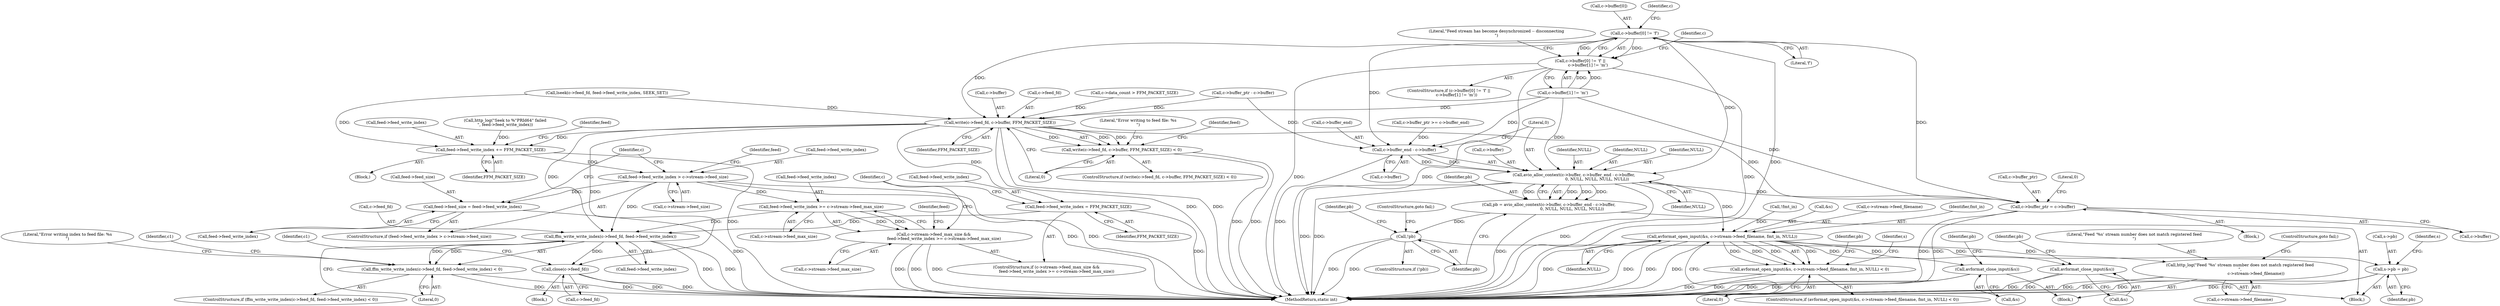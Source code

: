 digraph "0_FFmpeg_a5d25faa3f4b18dac737fdb35d0dd68eb0dc2156@array" {
"1000335" [label="(Call,c->buffer[0] != 'f')"];
"1000334" [label="(Call,c->buffer[0] != 'f' ||\n            c->buffer[1] != 'm')"];
"1000394" [label="(Call,write(c->feed_fd, c->buffer, FFM_PACKET_SIZE))"];
"1000393" [label="(Call,write(c->feed_fd, c->buffer, FFM_PACKET_SIZE) < 0)"];
"1000409" [label="(Call,feed->feed_write_index += FFM_PACKET_SIZE)"];
"1000415" [label="(Call,feed->feed_write_index > c->stream->feed_size)"];
"1000424" [label="(Call,feed->feed_size = feed->feed_write_index)"];
"1000438" [label="(Call,feed->feed_write_index >= c->stream->feed_max_size)"];
"1000432" [label="(Call,c->stream->feed_max_size &&\n                feed->feed_write_index >= c->stream->feed_max_size)"];
"1000454" [label="(Call,ffm_write_write_index(c->feed_fd, feed->feed_write_index))"];
"1000453" [label="(Call,ffm_write_write_index(c->feed_fd, feed->feed_write_index) < 0)"];
"1000665" [label="(Call,close(c->feed_fd))"];
"1000447" [label="(Call,feed->feed_write_index = FFM_PACKET_SIZE)"];
"1000648" [label="(Call,c->buffer_ptr = c->buffer)"];
"1000529" [label="(Call,avio_alloc_context(c->buffer, c->buffer_end - c->buffer,\n                                    0, NULL, NULL, NULL, NULL))"];
"1000527" [label="(Call,pb = avio_alloc_context(c->buffer, c->buffer_end - c->buffer,\n                                    0, NULL, NULL, NULL, NULL))"];
"1000546" [label="(Call,!pb)"];
"1000554" [label="(Call,s->pb = pb)"];
"1000561" [label="(Call,avformat_open_input(&s, c->stream->feed_filename, fmt_in, NULL))"];
"1000560" [label="(Call,avformat_open_input(&s, c->stream->feed_filename, fmt_in, NULL) < 0)"];
"1000586" [label="(Call,avformat_close_input(&s))"];
"1000592" [label="(Call,http_log(\"Feed '%s' stream number does not match registered feed\n\",\n                         c->stream->feed_filename))"];
"1000642" [label="(Call,avformat_close_input(&s))"];
"1000533" [label="(Call,c->buffer_end - c->buffer)"];
"1000643" [label="(Call,&s)"];
"1000559" [label="(ControlStructure,if (avformat_open_input(&s, c->stream->feed_filename, fmt_in, NULL) < 0))"];
"1000571" [label="(Literal,0)"];
"1000563" [label="(Identifier,s)"];
"1000377" [label="(Call,lseek(c->feed_fd, feed->feed_write_index, SEEK_SET))"];
"1000438" [label="(Call,feed->feed_write_index >= c->stream->feed_max_size)"];
"1000591" [label="(Identifier,pb)"];
"1000545" [label="(ControlStructure,if (!pb))"];
"1000356" [label="(Identifier,c)"];
"1000649" [label="(Call,c->buffer_ptr)"];
"1000555" [label="(Call,s->pb)"];
"1000424" [label="(Call,feed->feed_size = feed->feed_write_index)"];
"1000374" [label="(Block,)"];
"1000524" [label="(Call,!fmt_in)"];
"1000351" [label="(Literal,\"Feed stream has become desynchronized -- disconnecting\n\")"];
"1000428" [label="(Call,feed->feed_write_index)"];
"1000442" [label="(Call,c->stream->feed_max_size)"];
"1000398" [label="(Call,c->buffer)"];
"1000561" [label="(Call,avformat_open_input(&s, c->stream->feed_filename, fmt_in, NULL))"];
"1000648" [label="(Call,c->buffer_ptr = c->buffer)"];
"1000415" [label="(Call,feed->feed_write_index > c->stream->feed_size)"];
"1000410" [label="(Call,feed->feed_write_index)"];
"1000533" [label="(Call,c->buffer_end - c->buffer)"];
"1000558" [label="(Identifier,pb)"];
"1000593" [label="(Literal,\"Feed '%s' stream number does not match registered feed\n\")"];
"1000456" [label="(Identifier,c)"];
"1000540" [label="(Literal,0)"];
"1000671" [label="(Identifier,c1)"];
"1000414" [label="(ControlStructure,if (feed->feed_write_index > c->stream->feed_size))"];
"1000395" [label="(Call,c->feed_fd)"];
"1000547" [label="(Identifier,pb)"];
"1000642" [label="(Call,avformat_close_input(&s))"];
"1000464" [label="(Literal,\"Error writing index to feed file: %s\n\")"];
"1000401" [label="(Identifier,FFM_PACKET_SIZE)"];
"1000575" [label="(Identifier,pb)"];
"1000394" [label="(Call,write(c->feed_fd, c->buffer, FFM_PACKET_SIZE))"];
"1000551" [label="(Identifier,pb)"];
"1000451" [label="(Identifier,FFM_PACKET_SIZE)"];
"1000546" [label="(Call,!pb)"];
"1000405" [label="(Literal,\"Error writing to feed file: %s\n\")"];
"1000527" [label="(Call,pb = avio_alloc_context(c->buffer, c->buffer_end - c->buffer,\n                                    0, NULL, NULL, NULL, NULL))"];
"1000361" [label="(Block,)"];
"1000585" [label="(Block,)"];
"1000433" [label="(Call,c->stream->feed_max_size)"];
"1000336" [label="(Call,c->buffer[0])"];
"1000452" [label="(ControlStructure,if (ffm_write_write_index(c->feed_fd, feed->feed_write_index) < 0))"];
"1000548" [label="(ControlStructure,goto fail;)"];
"1000431" [label="(ControlStructure,if (c->stream->feed_max_size &&\n                feed->feed_write_index >= c->stream->feed_max_size))"];
"1000425" [label="(Call,feed->feed_size)"];
"1000652" [label="(Call,c->buffer)"];
"1000402" [label="(Literal,0)"];
"1000411" [label="(Identifier,feed)"];
"1000454" [label="(Call,ffm_write_write_index(c->feed_fd, feed->feed_write_index))"];
"1000426" [label="(Identifier,feed)"];
"1000354" [label="(Call,c->buffer_ptr >= c->buffer_end)"];
"1000560" [label="(Call,avformat_open_input(&s, c->stream->feed_filename, fmt_in, NULL) < 0)"];
"1000335" [label="(Call,c->buffer[0] != 'f')"];
"1000416" [label="(Call,feed->feed_write_index)"];
"1000369" [label="(Call,c->data_count > FFM_PACKET_SIZE)"];
"1000665" [label="(Call,close(c->feed_fd))"];
"1000544" [label="(Identifier,NULL)"];
"1000562" [label="(Call,&s)"];
"1000449" [label="(Identifier,feed)"];
"1000342" [label="(Call,c->buffer[1] != 'm')"];
"1000537" [label="(Call,c->buffer)"];
"1000656" [label="(Literal,0)"];
"1000419" [label="(Call,c->stream->feed_size)"];
"1000461" [label="(Literal,0)"];
"1000341" [label="(Literal,'f')"];
"1000119" [label="(Block,)"];
"1000503" [label="(Block,)"];
"1000543" [label="(Identifier,NULL)"];
"1000647" [label="(Identifier,pb)"];
"1000393" [label="(Call,write(c->feed_fd, c->buffer, FFM_PACKET_SIZE) < 0)"];
"1000528" [label="(Identifier,pb)"];
"1000439" [label="(Call,feed->feed_write_index)"];
"1000586" [label="(Call,avformat_close_input(&s))"];
"1000554" [label="(Call,s->pb = pb)"];
"1000542" [label="(Identifier,NULL)"];
"1000564" [label="(Call,c->stream->feed_filename)"];
"1000453" [label="(Call,ffm_write_write_index(c->feed_fd, feed->feed_write_index) < 0)"];
"1000592" [label="(Call,http_log(\"Feed '%s' stream number does not match registered feed\n\",\n                         c->stream->feed_filename))"];
"1000319" [label="(Call,c->buffer_ptr - c->buffer)"];
"1000387" [label="(Call,http_log(\"Seek to %\"PRId64\" failed\n\", feed->feed_write_index))"];
"1000413" [label="(Identifier,FFM_PACKET_SIZE)"];
"1000435" [label="(Identifier,c)"];
"1000541" [label="(Identifier,NULL)"];
"1000458" [label="(Call,feed->feed_write_index)"];
"1000448" [label="(Call,feed->feed_write_index)"];
"1000534" [label="(Call,c->buffer_end)"];
"1000580" [label="(Identifier,s)"];
"1000455" [label="(Call,c->feed_fd)"];
"1000594" [label="(Call,c->stream->feed_filename)"];
"1000417" [label="(Identifier,feed)"];
"1000432" [label="(Call,c->stream->feed_max_size &&\n                feed->feed_write_index >= c->stream->feed_max_size)"];
"1000530" [label="(Call,c->buffer)"];
"1000334" [label="(Call,c->buffer[0] != 'f' ||\n            c->buffer[1] != 'm')"];
"1000447" [label="(Call,feed->feed_write_index = FFM_PACKET_SIZE)"];
"1000333" [label="(ControlStructure,if (c->buffer[0] != 'f' ||\n            c->buffer[1] != 'm'))"];
"1000587" [label="(Call,&s)"];
"1000570" [label="(Identifier,NULL)"];
"1000666" [label="(Call,c->feed_fd)"];
"1000706" [label="(MethodReturn,static int)"];
"1000392" [label="(ControlStructure,if (write(c->feed_fd, c->buffer, FFM_PACKET_SIZE) < 0))"];
"1000599" [label="(ControlStructure,goto fail;)"];
"1000569" [label="(Identifier,fmt_in)"];
"1000529" [label="(Call,avio_alloc_context(c->buffer, c->buffer_end - c->buffer,\n                                    0, NULL, NULL, NULL, NULL))"];
"1000470" [label="(Identifier,c1)"];
"1000345" [label="(Identifier,c)"];
"1000409" [label="(Call,feed->feed_write_index += FFM_PACKET_SIZE)"];
"1000335" -> "1000334"  [label="AST: "];
"1000335" -> "1000341"  [label="CFG: "];
"1000336" -> "1000335"  [label="AST: "];
"1000341" -> "1000335"  [label="AST: "];
"1000345" -> "1000335"  [label="CFG: "];
"1000334" -> "1000335"  [label="CFG: "];
"1000335" -> "1000706"  [label="DDG: "];
"1000335" -> "1000334"  [label="DDG: "];
"1000335" -> "1000334"  [label="DDG: "];
"1000335" -> "1000394"  [label="DDG: "];
"1000335" -> "1000529"  [label="DDG: "];
"1000335" -> "1000533"  [label="DDG: "];
"1000335" -> "1000648"  [label="DDG: "];
"1000334" -> "1000333"  [label="AST: "];
"1000334" -> "1000342"  [label="CFG: "];
"1000342" -> "1000334"  [label="AST: "];
"1000351" -> "1000334"  [label="CFG: "];
"1000356" -> "1000334"  [label="CFG: "];
"1000334" -> "1000706"  [label="DDG: "];
"1000334" -> "1000706"  [label="DDG: "];
"1000334" -> "1000706"  [label="DDG: "];
"1000342" -> "1000334"  [label="DDG: "];
"1000342" -> "1000334"  [label="DDG: "];
"1000394" -> "1000393"  [label="AST: "];
"1000394" -> "1000401"  [label="CFG: "];
"1000395" -> "1000394"  [label="AST: "];
"1000398" -> "1000394"  [label="AST: "];
"1000401" -> "1000394"  [label="AST: "];
"1000402" -> "1000394"  [label="CFG: "];
"1000394" -> "1000706"  [label="DDG: "];
"1000394" -> "1000706"  [label="DDG: "];
"1000394" -> "1000393"  [label="DDG: "];
"1000394" -> "1000393"  [label="DDG: "];
"1000394" -> "1000393"  [label="DDG: "];
"1000377" -> "1000394"  [label="DDG: "];
"1000342" -> "1000394"  [label="DDG: "];
"1000319" -> "1000394"  [label="DDG: "];
"1000369" -> "1000394"  [label="DDG: "];
"1000394" -> "1000409"  [label="DDG: "];
"1000394" -> "1000447"  [label="DDG: "];
"1000394" -> "1000454"  [label="DDG: "];
"1000394" -> "1000648"  [label="DDG: "];
"1000394" -> "1000665"  [label="DDG: "];
"1000393" -> "1000392"  [label="AST: "];
"1000393" -> "1000402"  [label="CFG: "];
"1000402" -> "1000393"  [label="AST: "];
"1000405" -> "1000393"  [label="CFG: "];
"1000411" -> "1000393"  [label="CFG: "];
"1000393" -> "1000706"  [label="DDG: "];
"1000393" -> "1000706"  [label="DDG: "];
"1000409" -> "1000374"  [label="AST: "];
"1000409" -> "1000413"  [label="CFG: "];
"1000410" -> "1000409"  [label="AST: "];
"1000413" -> "1000409"  [label="AST: "];
"1000417" -> "1000409"  [label="CFG: "];
"1000409" -> "1000706"  [label="DDG: "];
"1000387" -> "1000409"  [label="DDG: "];
"1000377" -> "1000409"  [label="DDG: "];
"1000409" -> "1000415"  [label="DDG: "];
"1000415" -> "1000414"  [label="AST: "];
"1000415" -> "1000419"  [label="CFG: "];
"1000416" -> "1000415"  [label="AST: "];
"1000419" -> "1000415"  [label="AST: "];
"1000426" -> "1000415"  [label="CFG: "];
"1000435" -> "1000415"  [label="CFG: "];
"1000415" -> "1000706"  [label="DDG: "];
"1000415" -> "1000706"  [label="DDG: "];
"1000415" -> "1000424"  [label="DDG: "];
"1000415" -> "1000438"  [label="DDG: "];
"1000415" -> "1000454"  [label="DDG: "];
"1000424" -> "1000414"  [label="AST: "];
"1000424" -> "1000428"  [label="CFG: "];
"1000425" -> "1000424"  [label="AST: "];
"1000428" -> "1000424"  [label="AST: "];
"1000435" -> "1000424"  [label="CFG: "];
"1000424" -> "1000706"  [label="DDG: "];
"1000438" -> "1000432"  [label="AST: "];
"1000438" -> "1000442"  [label="CFG: "];
"1000439" -> "1000438"  [label="AST: "];
"1000442" -> "1000438"  [label="AST: "];
"1000432" -> "1000438"  [label="CFG: "];
"1000438" -> "1000432"  [label="DDG: "];
"1000438" -> "1000432"  [label="DDG: "];
"1000438" -> "1000454"  [label="DDG: "];
"1000432" -> "1000431"  [label="AST: "];
"1000432" -> "1000433"  [label="CFG: "];
"1000433" -> "1000432"  [label="AST: "];
"1000449" -> "1000432"  [label="CFG: "];
"1000456" -> "1000432"  [label="CFG: "];
"1000432" -> "1000706"  [label="DDG: "];
"1000432" -> "1000706"  [label="DDG: "];
"1000432" -> "1000706"  [label="DDG: "];
"1000454" -> "1000453"  [label="AST: "];
"1000454" -> "1000458"  [label="CFG: "];
"1000455" -> "1000454"  [label="AST: "];
"1000458" -> "1000454"  [label="AST: "];
"1000461" -> "1000454"  [label="CFG: "];
"1000454" -> "1000706"  [label="DDG: "];
"1000454" -> "1000706"  [label="DDG: "];
"1000454" -> "1000453"  [label="DDG: "];
"1000454" -> "1000453"  [label="DDG: "];
"1000447" -> "1000454"  [label="DDG: "];
"1000454" -> "1000665"  [label="DDG: "];
"1000453" -> "1000452"  [label="AST: "];
"1000453" -> "1000461"  [label="CFG: "];
"1000461" -> "1000453"  [label="AST: "];
"1000464" -> "1000453"  [label="CFG: "];
"1000470" -> "1000453"  [label="CFG: "];
"1000453" -> "1000706"  [label="DDG: "];
"1000453" -> "1000706"  [label="DDG: "];
"1000665" -> "1000119"  [label="AST: "];
"1000665" -> "1000666"  [label="CFG: "];
"1000666" -> "1000665"  [label="AST: "];
"1000671" -> "1000665"  [label="CFG: "];
"1000665" -> "1000706"  [label="DDG: "];
"1000665" -> "1000706"  [label="DDG: "];
"1000447" -> "1000431"  [label="AST: "];
"1000447" -> "1000451"  [label="CFG: "];
"1000448" -> "1000447"  [label="AST: "];
"1000451" -> "1000447"  [label="AST: "];
"1000456" -> "1000447"  [label="CFG: "];
"1000447" -> "1000706"  [label="DDG: "];
"1000648" -> "1000361"  [label="AST: "];
"1000648" -> "1000652"  [label="CFG: "];
"1000649" -> "1000648"  [label="AST: "];
"1000652" -> "1000648"  [label="AST: "];
"1000656" -> "1000648"  [label="CFG: "];
"1000648" -> "1000706"  [label="DDG: "];
"1000648" -> "1000706"  [label="DDG: "];
"1000342" -> "1000648"  [label="DDG: "];
"1000529" -> "1000648"  [label="DDG: "];
"1000529" -> "1000527"  [label="AST: "];
"1000529" -> "1000544"  [label="CFG: "];
"1000530" -> "1000529"  [label="AST: "];
"1000533" -> "1000529"  [label="AST: "];
"1000540" -> "1000529"  [label="AST: "];
"1000541" -> "1000529"  [label="AST: "];
"1000542" -> "1000529"  [label="AST: "];
"1000543" -> "1000529"  [label="AST: "];
"1000544" -> "1000529"  [label="AST: "];
"1000527" -> "1000529"  [label="CFG: "];
"1000529" -> "1000706"  [label="DDG: "];
"1000529" -> "1000706"  [label="DDG: "];
"1000529" -> "1000706"  [label="DDG: "];
"1000529" -> "1000527"  [label="DDG: "];
"1000529" -> "1000527"  [label="DDG: "];
"1000529" -> "1000527"  [label="DDG: "];
"1000529" -> "1000527"  [label="DDG: "];
"1000342" -> "1000529"  [label="DDG: "];
"1000533" -> "1000529"  [label="DDG: "];
"1000533" -> "1000529"  [label="DDG: "];
"1000529" -> "1000561"  [label="DDG: "];
"1000527" -> "1000503"  [label="AST: "];
"1000528" -> "1000527"  [label="AST: "];
"1000547" -> "1000527"  [label="CFG: "];
"1000527" -> "1000706"  [label="DDG: "];
"1000527" -> "1000546"  [label="DDG: "];
"1000546" -> "1000545"  [label="AST: "];
"1000546" -> "1000547"  [label="CFG: "];
"1000547" -> "1000546"  [label="AST: "];
"1000548" -> "1000546"  [label="CFG: "];
"1000551" -> "1000546"  [label="CFG: "];
"1000546" -> "1000706"  [label="DDG: "];
"1000546" -> "1000706"  [label="DDG: "];
"1000546" -> "1000554"  [label="DDG: "];
"1000554" -> "1000503"  [label="AST: "];
"1000554" -> "1000558"  [label="CFG: "];
"1000555" -> "1000554"  [label="AST: "];
"1000558" -> "1000554"  [label="AST: "];
"1000563" -> "1000554"  [label="CFG: "];
"1000554" -> "1000706"  [label="DDG: "];
"1000554" -> "1000706"  [label="DDG: "];
"1000561" -> "1000560"  [label="AST: "];
"1000561" -> "1000570"  [label="CFG: "];
"1000562" -> "1000561"  [label="AST: "];
"1000564" -> "1000561"  [label="AST: "];
"1000569" -> "1000561"  [label="AST: "];
"1000570" -> "1000561"  [label="AST: "];
"1000571" -> "1000561"  [label="CFG: "];
"1000561" -> "1000706"  [label="DDG: "];
"1000561" -> "1000706"  [label="DDG: "];
"1000561" -> "1000706"  [label="DDG: "];
"1000561" -> "1000706"  [label="DDG: "];
"1000561" -> "1000560"  [label="DDG: "];
"1000561" -> "1000560"  [label="DDG: "];
"1000561" -> "1000560"  [label="DDG: "];
"1000561" -> "1000560"  [label="DDG: "];
"1000524" -> "1000561"  [label="DDG: "];
"1000561" -> "1000586"  [label="DDG: "];
"1000561" -> "1000592"  [label="DDG: "];
"1000561" -> "1000642"  [label="DDG: "];
"1000560" -> "1000559"  [label="AST: "];
"1000560" -> "1000571"  [label="CFG: "];
"1000571" -> "1000560"  [label="AST: "];
"1000575" -> "1000560"  [label="CFG: "];
"1000580" -> "1000560"  [label="CFG: "];
"1000560" -> "1000706"  [label="DDG: "];
"1000560" -> "1000706"  [label="DDG: "];
"1000586" -> "1000585"  [label="AST: "];
"1000586" -> "1000587"  [label="CFG: "];
"1000587" -> "1000586"  [label="AST: "];
"1000591" -> "1000586"  [label="CFG: "];
"1000586" -> "1000706"  [label="DDG: "];
"1000586" -> "1000706"  [label="DDG: "];
"1000592" -> "1000585"  [label="AST: "];
"1000592" -> "1000594"  [label="CFG: "];
"1000593" -> "1000592"  [label="AST: "];
"1000594" -> "1000592"  [label="AST: "];
"1000599" -> "1000592"  [label="CFG: "];
"1000592" -> "1000706"  [label="DDG: "];
"1000592" -> "1000706"  [label="DDG: "];
"1000642" -> "1000503"  [label="AST: "];
"1000642" -> "1000643"  [label="CFG: "];
"1000643" -> "1000642"  [label="AST: "];
"1000647" -> "1000642"  [label="CFG: "];
"1000642" -> "1000706"  [label="DDG: "];
"1000642" -> "1000706"  [label="DDG: "];
"1000533" -> "1000537"  [label="CFG: "];
"1000534" -> "1000533"  [label="AST: "];
"1000537" -> "1000533"  [label="AST: "];
"1000540" -> "1000533"  [label="CFG: "];
"1000533" -> "1000706"  [label="DDG: "];
"1000354" -> "1000533"  [label="DDG: "];
"1000342" -> "1000533"  [label="DDG: "];
"1000319" -> "1000533"  [label="DDG: "];
}
